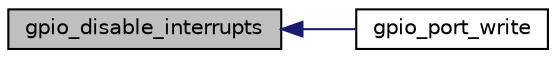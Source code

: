 digraph "gpio_disable_interrupts"
{
  edge [fontname="Helvetica",fontsize="10",labelfontname="Helvetica",labelfontsize="10"];
  node [fontname="Helvetica",fontsize="10",shape=record];
  rankdir="LR";
  Node1 [label="gpio_disable_interrupts",height=0.2,width=0.4,color="black", fillcolor="grey75", style="filled", fontcolor="black"];
  Node1 -> Node2 [dir="back",color="midnightblue",fontsize="10",style="solid",fontname="Helvetica"];
  Node2 [label="gpio_port_write",height=0.2,width=0.4,color="black", fillcolor="white", style="filled",URL="$group__gpio__control.html#ga00eeea592868471ce4eecce176b062f7",tooltip="Set level of of all pins from a port (atomic) "];
}
